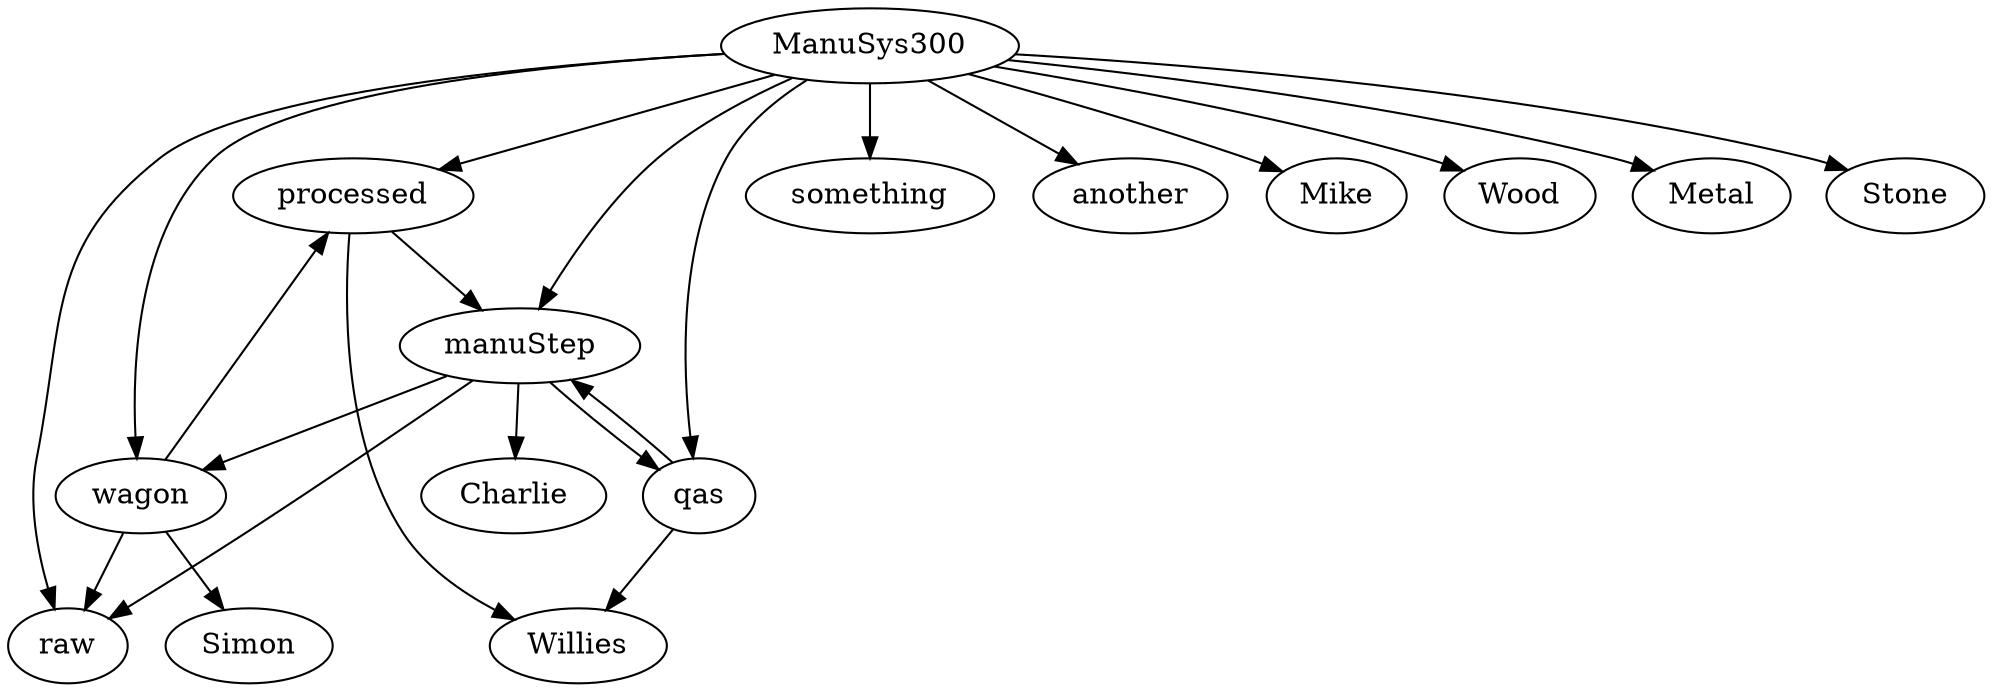 digraph G {
ManuSys300 -> raw
ManuSys300 -> processed
ManuSys300 -> something
ManuSys300 -> another
ManuSys300 -> manuStep
ManuSys300 -> wagon
ManuSys300 -> qas
ManuSys300 -> Mike
ManuSys300 -> Wood
ManuSys300 -> Metal
ManuSys300 -> Stone

processed -> manuStep
processed -> Willies
manuStep -> wagon
manuStep -> raw
manuStep -> qas
manuStep -> Charlie
wagon -> raw
wagon -> processed
wagon -> Simon
qas -> manuStep
qas -> Willies
               }
